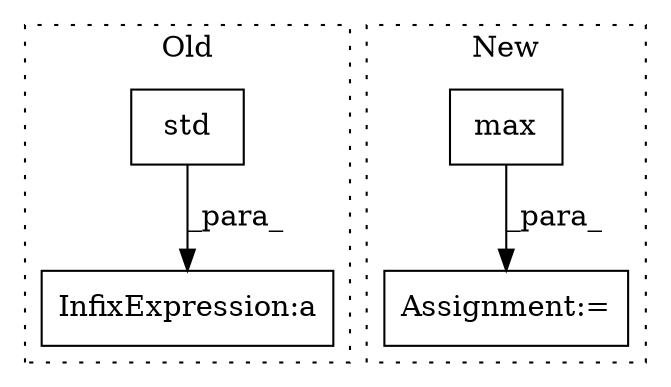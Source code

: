 digraph G {
subgraph cluster0 {
1 [label="std" a="32" s="2104" l="5" shape="box"];
3 [label="InfixExpression:a" a="27" s="2099" l="3" shape="box"];
label = "Old";
style="dotted";
}
subgraph cluster1 {
2 [label="max" a="32" s="2444" l="5" shape="box"];
4 [label="Assignment:=" a="7" s="2388" l="7" shape="box"];
label = "New";
style="dotted";
}
1 -> 3 [label="_para_"];
2 -> 4 [label="_para_"];
}